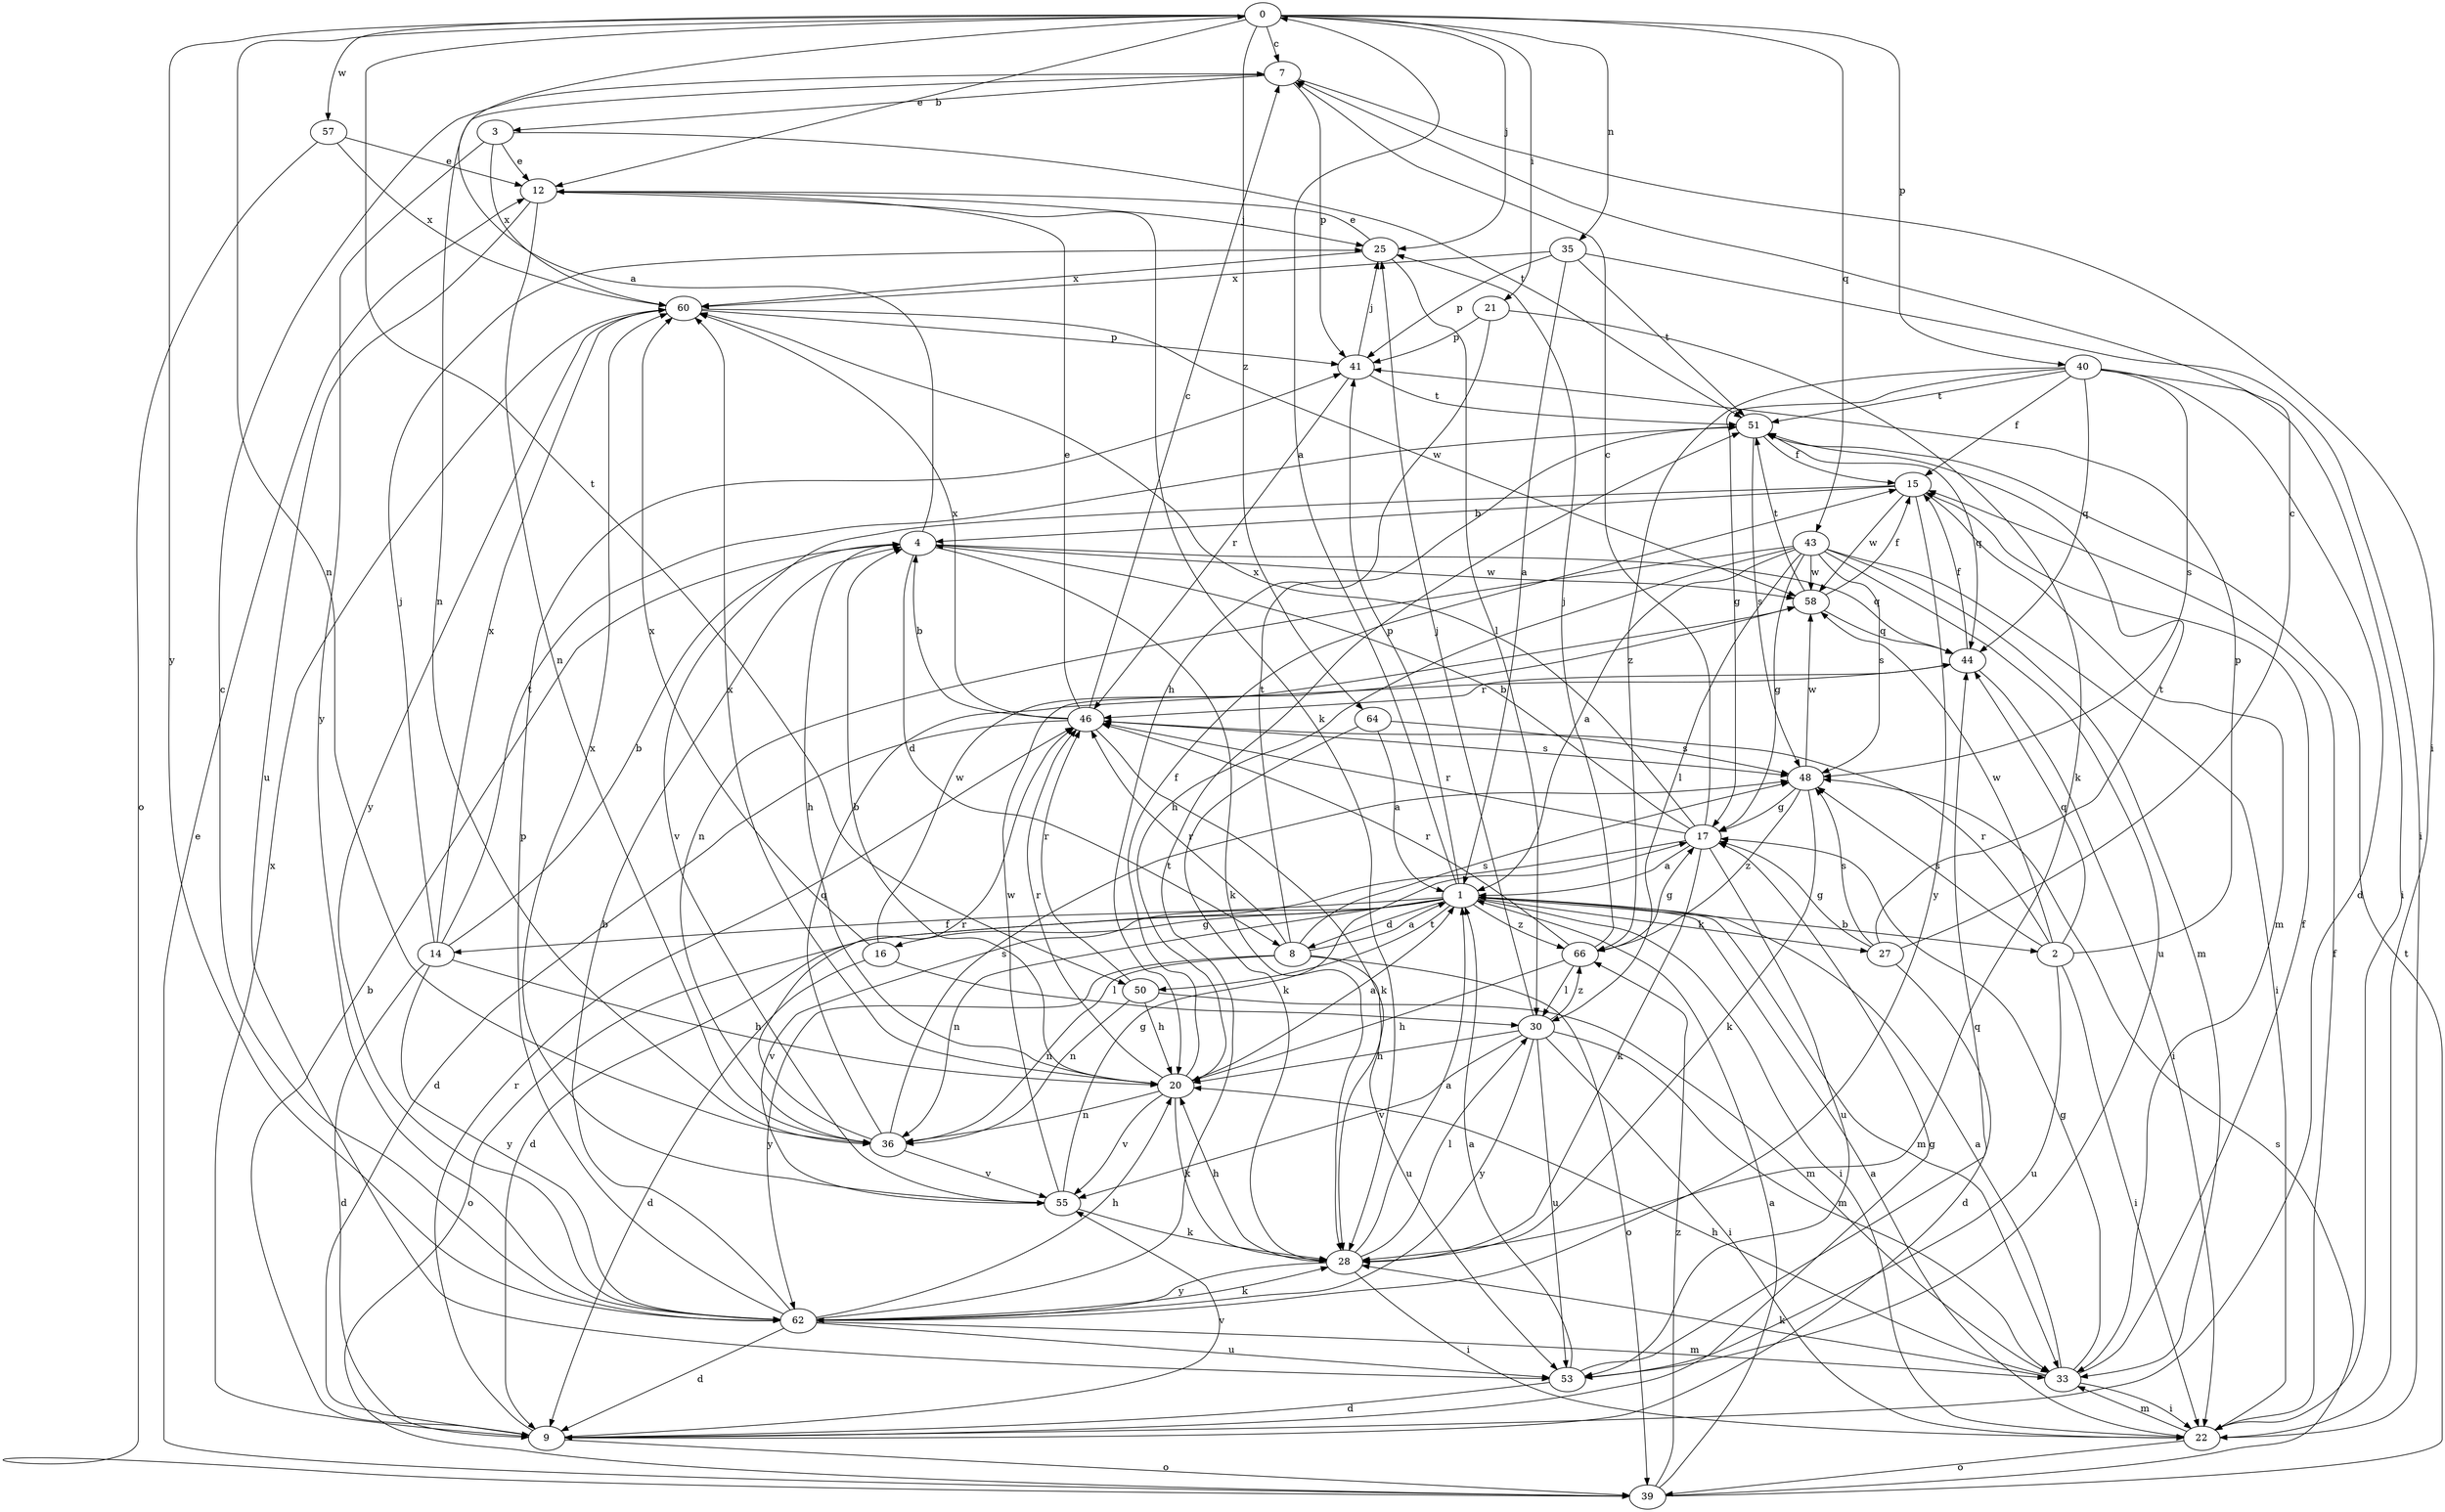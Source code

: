 strict digraph  {
0;
1;
2;
3;
4;
7;
8;
9;
12;
14;
15;
16;
17;
20;
21;
22;
25;
27;
28;
30;
33;
35;
36;
39;
40;
41;
43;
44;
46;
48;
50;
51;
53;
55;
57;
58;
60;
62;
64;
66;
0 -> 7  [label=c];
0 -> 12  [label=e];
0 -> 21  [label=i];
0 -> 25  [label=j];
0 -> 35  [label=n];
0 -> 36  [label=n];
0 -> 40  [label=p];
0 -> 43  [label=q];
0 -> 50  [label=t];
0 -> 57  [label=w];
0 -> 62  [label=y];
0 -> 64  [label=z];
1 -> 0  [label=a];
1 -> 2  [label=b];
1 -> 8  [label=d];
1 -> 14  [label=f];
1 -> 16  [label=g];
1 -> 22  [label=i];
1 -> 27  [label=k];
1 -> 33  [label=m];
1 -> 36  [label=n];
1 -> 39  [label=o];
1 -> 41  [label=p];
1 -> 50  [label=t];
1 -> 55  [label=v];
1 -> 66  [label=z];
2 -> 22  [label=i];
2 -> 41  [label=p];
2 -> 44  [label=q];
2 -> 46  [label=r];
2 -> 48  [label=s];
2 -> 53  [label=u];
2 -> 58  [label=w];
3 -> 12  [label=e];
3 -> 51  [label=t];
3 -> 60  [label=x];
3 -> 62  [label=y];
4 -> 0  [label=a];
4 -> 8  [label=d];
4 -> 20  [label=h];
4 -> 28  [label=k];
4 -> 44  [label=q];
4 -> 58  [label=w];
7 -> 3  [label=b];
7 -> 22  [label=i];
7 -> 36  [label=n];
7 -> 41  [label=p];
8 -> 1  [label=a];
8 -> 36  [label=n];
8 -> 39  [label=o];
8 -> 46  [label=r];
8 -> 48  [label=s];
8 -> 51  [label=t];
8 -> 53  [label=u];
8 -> 62  [label=y];
9 -> 4  [label=b];
9 -> 17  [label=g];
9 -> 39  [label=o];
9 -> 46  [label=r];
9 -> 55  [label=v];
9 -> 60  [label=x];
12 -> 25  [label=j];
12 -> 28  [label=k];
12 -> 36  [label=n];
12 -> 53  [label=u];
14 -> 4  [label=b];
14 -> 9  [label=d];
14 -> 20  [label=h];
14 -> 25  [label=j];
14 -> 51  [label=t];
14 -> 60  [label=x];
14 -> 62  [label=y];
15 -> 4  [label=b];
15 -> 33  [label=m];
15 -> 55  [label=v];
15 -> 58  [label=w];
15 -> 62  [label=y];
16 -> 9  [label=d];
16 -> 30  [label=l];
16 -> 58  [label=w];
16 -> 60  [label=x];
17 -> 1  [label=a];
17 -> 4  [label=b];
17 -> 7  [label=c];
17 -> 9  [label=d];
17 -> 28  [label=k];
17 -> 46  [label=r];
17 -> 53  [label=u];
17 -> 60  [label=x];
20 -> 1  [label=a];
20 -> 4  [label=b];
20 -> 15  [label=f];
20 -> 28  [label=k];
20 -> 36  [label=n];
20 -> 46  [label=r];
20 -> 55  [label=v];
20 -> 60  [label=x];
21 -> 20  [label=h];
21 -> 28  [label=k];
21 -> 41  [label=p];
22 -> 1  [label=a];
22 -> 15  [label=f];
22 -> 33  [label=m];
22 -> 39  [label=o];
25 -> 12  [label=e];
25 -> 30  [label=l];
25 -> 60  [label=x];
27 -> 7  [label=c];
27 -> 9  [label=d];
27 -> 17  [label=g];
27 -> 48  [label=s];
27 -> 51  [label=t];
28 -> 1  [label=a];
28 -> 20  [label=h];
28 -> 22  [label=i];
28 -> 30  [label=l];
28 -> 62  [label=y];
30 -> 20  [label=h];
30 -> 22  [label=i];
30 -> 25  [label=j];
30 -> 33  [label=m];
30 -> 53  [label=u];
30 -> 55  [label=v];
30 -> 62  [label=y];
30 -> 66  [label=z];
33 -> 1  [label=a];
33 -> 15  [label=f];
33 -> 17  [label=g];
33 -> 20  [label=h];
33 -> 22  [label=i];
33 -> 28  [label=k];
35 -> 1  [label=a];
35 -> 22  [label=i];
35 -> 41  [label=p];
35 -> 51  [label=t];
35 -> 60  [label=x];
36 -> 44  [label=q];
36 -> 46  [label=r];
36 -> 48  [label=s];
36 -> 55  [label=v];
39 -> 1  [label=a];
39 -> 12  [label=e];
39 -> 48  [label=s];
39 -> 51  [label=t];
39 -> 66  [label=z];
40 -> 9  [label=d];
40 -> 15  [label=f];
40 -> 17  [label=g];
40 -> 22  [label=i];
40 -> 44  [label=q];
40 -> 48  [label=s];
40 -> 51  [label=t];
40 -> 66  [label=z];
41 -> 25  [label=j];
41 -> 46  [label=r];
41 -> 51  [label=t];
43 -> 1  [label=a];
43 -> 17  [label=g];
43 -> 20  [label=h];
43 -> 22  [label=i];
43 -> 30  [label=l];
43 -> 33  [label=m];
43 -> 36  [label=n];
43 -> 48  [label=s];
43 -> 53  [label=u];
43 -> 58  [label=w];
44 -> 15  [label=f];
44 -> 22  [label=i];
44 -> 46  [label=r];
46 -> 4  [label=b];
46 -> 7  [label=c];
46 -> 9  [label=d];
46 -> 12  [label=e];
46 -> 28  [label=k];
46 -> 48  [label=s];
46 -> 60  [label=x];
48 -> 17  [label=g];
48 -> 28  [label=k];
48 -> 58  [label=w];
48 -> 66  [label=z];
50 -> 20  [label=h];
50 -> 33  [label=m];
50 -> 36  [label=n];
50 -> 46  [label=r];
51 -> 15  [label=f];
51 -> 44  [label=q];
51 -> 48  [label=s];
53 -> 1  [label=a];
53 -> 9  [label=d];
53 -> 44  [label=q];
55 -> 17  [label=g];
55 -> 28  [label=k];
55 -> 58  [label=w];
55 -> 60  [label=x];
57 -> 12  [label=e];
57 -> 39  [label=o];
57 -> 60  [label=x];
58 -> 15  [label=f];
58 -> 44  [label=q];
58 -> 51  [label=t];
60 -> 41  [label=p];
60 -> 58  [label=w];
60 -> 62  [label=y];
62 -> 4  [label=b];
62 -> 7  [label=c];
62 -> 9  [label=d];
62 -> 20  [label=h];
62 -> 28  [label=k];
62 -> 33  [label=m];
62 -> 41  [label=p];
62 -> 51  [label=t];
62 -> 53  [label=u];
64 -> 1  [label=a];
64 -> 28  [label=k];
64 -> 48  [label=s];
66 -> 17  [label=g];
66 -> 20  [label=h];
66 -> 25  [label=j];
66 -> 30  [label=l];
66 -> 46  [label=r];
}
